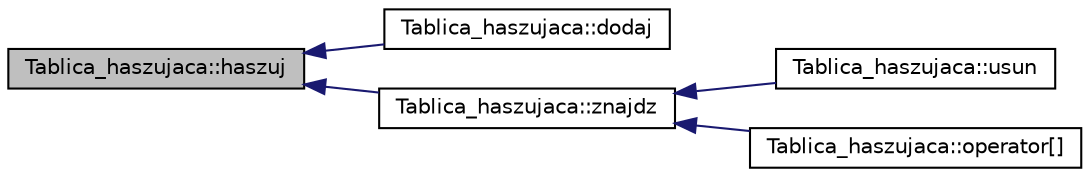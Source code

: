 digraph G
{
  edge [fontname="Helvetica",fontsize="10",labelfontname="Helvetica",labelfontsize="10"];
  node [fontname="Helvetica",fontsize="10",shape=record];
  rankdir="LR";
  Node1 [label="Tablica_haszujaca::haszuj",height=0.2,width=0.4,color="black", fillcolor="grey75", style="filled" fontcolor="black"];
  Node1 -> Node2 [dir="back",color="midnightblue",fontsize="10",style="solid",fontname="Helvetica"];
  Node2 [label="Tablica_haszujaca::dodaj",height=0.2,width=0.4,color="black", fillcolor="white", style="filled",URL="$class_tablica__haszujaca.html#af7f6a8c598a22328c585c849754492b7",tooltip="Dodaje elementy."];
  Node1 -> Node3 [dir="back",color="midnightblue",fontsize="10",style="solid",fontname="Helvetica"];
  Node3 [label="Tablica_haszujaca::znajdz",height=0.2,width=0.4,color="black", fillcolor="white", style="filled",URL="$class_tablica__haszujaca.html#ac166065397ac53014b3453543c800337",tooltip="Znajduje elementy."];
  Node3 -> Node4 [dir="back",color="midnightblue",fontsize="10",style="solid",fontname="Helvetica"];
  Node4 [label="Tablica_haszujaca::usun",height=0.2,width=0.4,color="black", fillcolor="white", style="filled",URL="$class_tablica__haszujaca.html#afc4feffb08feba48c17f72af2f43bf03",tooltip="Usuwa elementy."];
  Node3 -> Node5 [dir="back",color="midnightblue",fontsize="10",style="solid",fontname="Helvetica"];
  Node5 [label="Tablica_haszujaca::operator[]",height=0.2,width=0.4,color="black", fillcolor="white", style="filled",URL="$class_tablica__haszujaca.html#a7d0fee5b9be90c0403d74821706eaa65",tooltip="Przeładowanie operatora []."];
}
